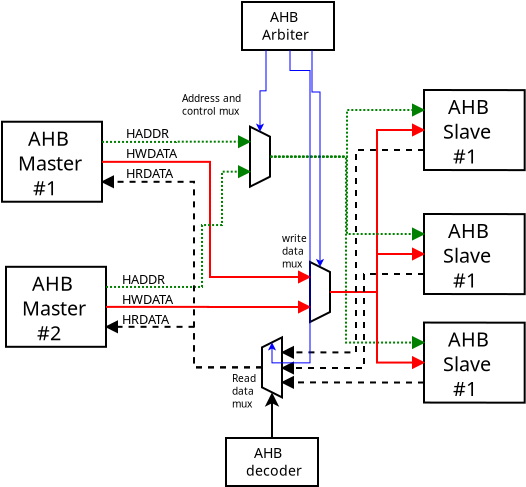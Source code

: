 <?xml version="1.0" encoding="UTF-8"?>
<dia:diagram xmlns:dia="http://www.lysator.liu.se/~alla/dia/">
  <dia:layer name="Background" visible="true" connectable="true" active="true">
    <dia:object type="Standard - Polygon" version="0" id="O0">
      <dia:attribute name="obj_pos">
        <dia:point val="34,7.987"/>
      </dia:attribute>
      <dia:attribute name="obj_bb">
        <dia:rectangle val="33.95,7.937;39.051,12.037"/>
      </dia:attribute>
      <dia:attribute name="poly_points">
        <dia:point val="34,7.987"/>
        <dia:point val="39,7.987"/>
        <dia:point val="39.001,8.996"/>
        <dia:point val="39.001,9.992"/>
        <dia:point val="39,11.987"/>
        <dia:point val="34,11.987"/>
      </dia:attribute>
      <dia:attribute name="show_background">
        <dia:boolean val="false"/>
      </dia:attribute>
    </dia:object>
    <dia:object type="Standard - Text" version="1" id="O1">
      <dia:attribute name="obj_pos">
        <dia:point val="34.8,9.187"/>
      </dia:attribute>
      <dia:attribute name="obj_bb">
        <dia:rectangle val="34.8,8.27;38.175,11.892"/>
      </dia:attribute>
      <dia:attribute name="text">
        <dia:composite type="text">
          <dia:attribute name="string">
            <dia:string>#  AHB
Master
   #1 #</dia:string>
          </dia:attribute>
          <dia:attribute name="font">
            <dia:font family="sans" style="0" name="Helvetica"/>
          </dia:attribute>
          <dia:attribute name="height">
            <dia:real val="1.235"/>
          </dia:attribute>
          <dia:attribute name="pos">
            <dia:point val="34.8,9.187"/>
          </dia:attribute>
          <dia:attribute name="color">
            <dia:color val="#000000ff"/>
          </dia:attribute>
          <dia:attribute name="alignment">
            <dia:enum val="0"/>
          </dia:attribute>
        </dia:composite>
      </dia:attribute>
      <dia:attribute name="valign">
        <dia:enum val="3"/>
      </dia:attribute>
    </dia:object>
    <dia:object type="Standard - Text" version="1" id="O2">
      <dia:attribute name="obj_pos">
        <dia:point val="40.2,9.8"/>
      </dia:attribute>
      <dia:attribute name="obj_bb">
        <dia:rectangle val="40.2,9.205;42.962,9.953"/>
      </dia:attribute>
      <dia:attribute name="text">
        <dia:composite type="text">
          <dia:attribute name="string">
            <dia:string>#HWDATA#</dia:string>
          </dia:attribute>
          <dia:attribute name="font">
            <dia:font family="sans" style="0" name="Helvetica"/>
          </dia:attribute>
          <dia:attribute name="height">
            <dia:real val="0.8"/>
          </dia:attribute>
          <dia:attribute name="pos">
            <dia:point val="40.2,9.8"/>
          </dia:attribute>
          <dia:attribute name="color">
            <dia:color val="#000000ff"/>
          </dia:attribute>
          <dia:attribute name="alignment">
            <dia:enum val="0"/>
          </dia:attribute>
        </dia:composite>
      </dia:attribute>
      <dia:attribute name="valign">
        <dia:enum val="3"/>
      </dia:attribute>
    </dia:object>
    <dia:object type="Standard - Text" version="1" id="O3">
      <dia:attribute name="obj_pos">
        <dia:point val="40.2,8.8"/>
      </dia:attribute>
      <dia:attribute name="obj_bb">
        <dia:rectangle val="40.2,8.205;42.55,8.953"/>
      </dia:attribute>
      <dia:attribute name="text">
        <dia:composite type="text">
          <dia:attribute name="string">
            <dia:string>#HADDR#</dia:string>
          </dia:attribute>
          <dia:attribute name="font">
            <dia:font family="sans" style="0" name="Helvetica"/>
          </dia:attribute>
          <dia:attribute name="height">
            <dia:real val="0.8"/>
          </dia:attribute>
          <dia:attribute name="pos">
            <dia:point val="40.2,8.8"/>
          </dia:attribute>
          <dia:attribute name="color">
            <dia:color val="#000000ff"/>
          </dia:attribute>
          <dia:attribute name="alignment">
            <dia:enum val="0"/>
          </dia:attribute>
        </dia:composite>
      </dia:attribute>
      <dia:attribute name="valign">
        <dia:enum val="3"/>
      </dia:attribute>
    </dia:object>
    <dia:object type="Standard - Text" version="1" id="O4">
      <dia:attribute name="obj_pos">
        <dia:point val="40.2,10.8"/>
      </dia:attribute>
      <dia:attribute name="obj_bb">
        <dia:rectangle val="40.2,10.205;42.775,10.953"/>
      </dia:attribute>
      <dia:attribute name="text">
        <dia:composite type="text">
          <dia:attribute name="string">
            <dia:string>#HRDATA#</dia:string>
          </dia:attribute>
          <dia:attribute name="font">
            <dia:font family="sans" style="0" name="Helvetica"/>
          </dia:attribute>
          <dia:attribute name="height">
            <dia:real val="0.8"/>
          </dia:attribute>
          <dia:attribute name="pos">
            <dia:point val="40.2,10.8"/>
          </dia:attribute>
          <dia:attribute name="color">
            <dia:color val="#000000ff"/>
          </dia:attribute>
          <dia:attribute name="alignment">
            <dia:enum val="0"/>
          </dia:attribute>
        </dia:composite>
      </dia:attribute>
      <dia:attribute name="valign">
        <dia:enum val="3"/>
      </dia:attribute>
    </dia:object>
    <dia:object type="Standard - Polygon" version="0" id="O5">
      <dia:attribute name="obj_pos">
        <dia:point val="34.2,15.239"/>
      </dia:attribute>
      <dia:attribute name="obj_bb">
        <dia:rectangle val="34.15,15.189;39.251,19.289"/>
      </dia:attribute>
      <dia:attribute name="poly_points">
        <dia:point val="34.2,15.239"/>
        <dia:point val="39.2,15.239"/>
        <dia:point val="39.201,16.248"/>
        <dia:point val="39.201,17.244"/>
        <dia:point val="39.2,19.239"/>
        <dia:point val="34.2,19.239"/>
      </dia:attribute>
      <dia:attribute name="show_background">
        <dia:boolean val="false"/>
      </dia:attribute>
    </dia:object>
    <dia:object type="Standard - Text" version="1" id="O6">
      <dia:attribute name="obj_pos">
        <dia:point val="35,16.439"/>
      </dia:attribute>
      <dia:attribute name="obj_bb">
        <dia:rectangle val="35,15.521;38.375,19.143"/>
      </dia:attribute>
      <dia:attribute name="text">
        <dia:composite type="text">
          <dia:attribute name="string">
            <dia:string>#  AHB
Master
   #2 #</dia:string>
          </dia:attribute>
          <dia:attribute name="font">
            <dia:font family="sans" style="0" name="Helvetica"/>
          </dia:attribute>
          <dia:attribute name="height">
            <dia:real val="1.235"/>
          </dia:attribute>
          <dia:attribute name="pos">
            <dia:point val="35,16.439"/>
          </dia:attribute>
          <dia:attribute name="color">
            <dia:color val="#000000ff"/>
          </dia:attribute>
          <dia:attribute name="alignment">
            <dia:enum val="0"/>
          </dia:attribute>
        </dia:composite>
      </dia:attribute>
      <dia:attribute name="valign">
        <dia:enum val="3"/>
      </dia:attribute>
    </dia:object>
    <dia:object type="Standard - Text" version="1" id="O7">
      <dia:attribute name="obj_pos">
        <dia:point val="40,17.1"/>
      </dia:attribute>
      <dia:attribute name="obj_bb">
        <dia:rectangle val="40,16.505;42.763,17.253"/>
      </dia:attribute>
      <dia:attribute name="text">
        <dia:composite type="text">
          <dia:attribute name="string">
            <dia:string>#HWDATA#</dia:string>
          </dia:attribute>
          <dia:attribute name="font">
            <dia:font family="sans" style="0" name="Helvetica"/>
          </dia:attribute>
          <dia:attribute name="height">
            <dia:real val="0.8"/>
          </dia:attribute>
          <dia:attribute name="pos">
            <dia:point val="40,17.1"/>
          </dia:attribute>
          <dia:attribute name="color">
            <dia:color val="#000000ff"/>
          </dia:attribute>
          <dia:attribute name="alignment">
            <dia:enum val="0"/>
          </dia:attribute>
        </dia:composite>
      </dia:attribute>
      <dia:attribute name="valign">
        <dia:enum val="3"/>
      </dia:attribute>
    </dia:object>
    <dia:object type="Standard - Text" version="1" id="O8">
      <dia:attribute name="obj_pos">
        <dia:point val="40,16.1"/>
      </dia:attribute>
      <dia:attribute name="obj_bb">
        <dia:rectangle val="40,15.505;42.35,16.253"/>
      </dia:attribute>
      <dia:attribute name="text">
        <dia:composite type="text">
          <dia:attribute name="string">
            <dia:string>#HADDR#</dia:string>
          </dia:attribute>
          <dia:attribute name="font">
            <dia:font family="sans" style="0" name="Helvetica"/>
          </dia:attribute>
          <dia:attribute name="height">
            <dia:real val="0.8"/>
          </dia:attribute>
          <dia:attribute name="pos">
            <dia:point val="40,16.1"/>
          </dia:attribute>
          <dia:attribute name="color">
            <dia:color val="#000000ff"/>
          </dia:attribute>
          <dia:attribute name="alignment">
            <dia:enum val="0"/>
          </dia:attribute>
        </dia:composite>
      </dia:attribute>
      <dia:attribute name="valign">
        <dia:enum val="3"/>
      </dia:attribute>
    </dia:object>
    <dia:object type="Standard - Text" version="1" id="O9">
      <dia:attribute name="obj_pos">
        <dia:point val="40,18.1"/>
      </dia:attribute>
      <dia:attribute name="obj_bb">
        <dia:rectangle val="40,17.505;42.575,18.253"/>
      </dia:attribute>
      <dia:attribute name="text">
        <dia:composite type="text">
          <dia:attribute name="string">
            <dia:string>#HRDATA#</dia:string>
          </dia:attribute>
          <dia:attribute name="font">
            <dia:font family="sans" style="0" name="Helvetica"/>
          </dia:attribute>
          <dia:attribute name="height">
            <dia:real val="0.8"/>
          </dia:attribute>
          <dia:attribute name="pos">
            <dia:point val="40,18.1"/>
          </dia:attribute>
          <dia:attribute name="color">
            <dia:color val="#000000ff"/>
          </dia:attribute>
          <dia:attribute name="alignment">
            <dia:enum val="0"/>
          </dia:attribute>
        </dia:composite>
      </dia:attribute>
      <dia:attribute name="valign">
        <dia:enum val="3"/>
      </dia:attribute>
    </dia:object>
    <dia:object type="Standard - Polygon" version="0" id="O10">
      <dia:attribute name="obj_pos">
        <dia:point val="46.4,8.234"/>
      </dia:attribute>
      <dia:attribute name="obj_bb">
        <dia:rectangle val="46.35,8.153;47.45,11.314"/>
      </dia:attribute>
      <dia:attribute name="poly_points">
        <dia:point val="46.4,8.234"/>
        <dia:point val="47.4,8.734"/>
        <dia:point val="47.4,10.733"/>
        <dia:point val="46.4,11.233"/>
        <dia:point val="46.4,9.734"/>
      </dia:attribute>
      <dia:attribute name="show_background">
        <dia:boolean val="false"/>
      </dia:attribute>
    </dia:object>
    <dia:object type="Standard - ZigZagLine" version="1" id="O11">
      <dia:attribute name="obj_pos">
        <dia:point val="39.001,8.996"/>
      </dia:attribute>
      <dia:attribute name="obj_bb">
        <dia:rectangle val="38.951,8.653;46.462,9.314"/>
      </dia:attribute>
      <dia:attribute name="orth_points">
        <dia:point val="39.001,8.996"/>
        <dia:point val="42.7,8.996"/>
        <dia:point val="42.7,8.984"/>
        <dia:point val="46.4,8.984"/>
      </dia:attribute>
      <dia:attribute name="orth_orient">
        <dia:enum val="0"/>
        <dia:enum val="1"/>
        <dia:enum val="0"/>
      </dia:attribute>
      <dia:attribute name="autorouting">
        <dia:boolean val="true"/>
      </dia:attribute>
      <dia:attribute name="line_color">
        <dia:color val="#008000ff"/>
      </dia:attribute>
      <dia:attribute name="line_style">
        <dia:enum val="4"/>
      </dia:attribute>
      <dia:attribute name="end_arrow">
        <dia:enum val="3"/>
      </dia:attribute>
      <dia:attribute name="end_arrow_length">
        <dia:real val="0.5"/>
      </dia:attribute>
      <dia:attribute name="end_arrow_width">
        <dia:real val="0.5"/>
      </dia:attribute>
      <dia:connections>
        <dia:connection handle="0" to="O0" connection="4"/>
        <dia:connection handle="1" to="O10" connection="9"/>
      </dia:connections>
    </dia:object>
    <dia:object type="Standard - Polygon" version="0" id="O12">
      <dia:attribute name="obj_pos">
        <dia:point val="49.4,15"/>
      </dia:attribute>
      <dia:attribute name="obj_bb">
        <dia:rectangle val="49.35,14.919;50.45,18.081"/>
      </dia:attribute>
      <dia:attribute name="poly_points">
        <dia:point val="49.4,15"/>
        <dia:point val="50.4,15.5"/>
        <dia:point val="50.4,17.5"/>
        <dia:point val="49.4,18"/>
        <dia:point val="49.4,16.5"/>
      </dia:attribute>
      <dia:attribute name="show_background">
        <dia:boolean val="false"/>
      </dia:attribute>
    </dia:object>
    <dia:object type="Standard - ZigZagLine" version="1" id="O13">
      <dia:attribute name="obj_pos">
        <dia:point val="39.001,9.992"/>
      </dia:attribute>
      <dia:attribute name="obj_bb">
        <dia:rectangle val="38.951,9.943;49.462,16.081"/>
      </dia:attribute>
      <dia:attribute name="orth_points">
        <dia:point val="39.001,9.992"/>
        <dia:point val="44.4,9.992"/>
        <dia:point val="44.4,15.75"/>
        <dia:point val="49.4,15.75"/>
      </dia:attribute>
      <dia:attribute name="orth_orient">
        <dia:enum val="0"/>
        <dia:enum val="1"/>
        <dia:enum val="0"/>
      </dia:attribute>
      <dia:attribute name="autorouting">
        <dia:boolean val="false"/>
      </dia:attribute>
      <dia:attribute name="line_color">
        <dia:color val="#ff0000ff"/>
      </dia:attribute>
      <dia:attribute name="end_arrow">
        <dia:enum val="3"/>
      </dia:attribute>
      <dia:attribute name="end_arrow_length">
        <dia:real val="0.5"/>
      </dia:attribute>
      <dia:attribute name="end_arrow_width">
        <dia:real val="0.5"/>
      </dia:attribute>
      <dia:connections>
        <dia:connection handle="0" to="O0" connection="6"/>
        <dia:connection handle="1" to="O12" connection="9"/>
      </dia:connections>
    </dia:object>
    <dia:object type="Standard - ZigZagLine" version="1" id="O14">
      <dia:attribute name="obj_pos">
        <dia:point val="39.201,16.248"/>
      </dia:attribute>
      <dia:attribute name="obj_bb">
        <dia:rectangle val="39.151,10.153;46.462,16.298"/>
      </dia:attribute>
      <dia:attribute name="orth_points">
        <dia:point val="39.201,16.248"/>
        <dia:point val="44,16.248"/>
        <dia:point val="44,13.152"/>
        <dia:point val="45,13.152"/>
        <dia:point val="45,10.483"/>
        <dia:point val="46.4,10.483"/>
      </dia:attribute>
      <dia:attribute name="orth_orient">
        <dia:enum val="0"/>
        <dia:enum val="1"/>
        <dia:enum val="0"/>
        <dia:enum val="1"/>
        <dia:enum val="0"/>
      </dia:attribute>
      <dia:attribute name="autorouting">
        <dia:boolean val="false"/>
      </dia:attribute>
      <dia:attribute name="line_color">
        <dia:color val="#008000ff"/>
      </dia:attribute>
      <dia:attribute name="line_style">
        <dia:enum val="4"/>
      </dia:attribute>
      <dia:attribute name="end_arrow">
        <dia:enum val="3"/>
      </dia:attribute>
      <dia:attribute name="end_arrow_length">
        <dia:real val="0.5"/>
      </dia:attribute>
      <dia:attribute name="end_arrow_width">
        <dia:real val="0.5"/>
      </dia:attribute>
      <dia:connections>
        <dia:connection handle="0" to="O5" connection="4"/>
        <dia:connection handle="1" to="O10" connection="7"/>
      </dia:connections>
    </dia:object>
    <dia:object type="Standard - ZigZagLine" version="1" id="O15">
      <dia:attribute name="obj_pos">
        <dia:point val="39.201,17.244"/>
      </dia:attribute>
      <dia:attribute name="obj_bb">
        <dia:rectangle val="39.151,16.919;49.462,17.581"/>
      </dia:attribute>
      <dia:attribute name="orth_points">
        <dia:point val="39.201,17.244"/>
        <dia:point val="44.3,17.244"/>
        <dia:point val="44.3,17.25"/>
        <dia:point val="49.4,17.25"/>
      </dia:attribute>
      <dia:attribute name="orth_orient">
        <dia:enum val="0"/>
        <dia:enum val="1"/>
        <dia:enum val="0"/>
      </dia:attribute>
      <dia:attribute name="autorouting">
        <dia:boolean val="true"/>
      </dia:attribute>
      <dia:attribute name="line_color">
        <dia:color val="#ff0000ff"/>
      </dia:attribute>
      <dia:attribute name="end_arrow">
        <dia:enum val="3"/>
      </dia:attribute>
      <dia:attribute name="end_arrow_length">
        <dia:real val="0.5"/>
      </dia:attribute>
      <dia:attribute name="end_arrow_width">
        <dia:real val="0.5"/>
      </dia:attribute>
      <dia:connections>
        <dia:connection handle="0" to="O5" connection="6"/>
        <dia:connection handle="1" to="O12" connection="7"/>
      </dia:connections>
    </dia:object>
    <dia:object type="Standard - Polygon" version="0" id="O16">
      <dia:attribute name="obj_pos">
        <dia:point val="55.1,6.4"/>
      </dia:attribute>
      <dia:attribute name="obj_bb">
        <dia:rectangle val="55.05,6.35;60.184,10.456"/>
      </dia:attribute>
      <dia:attribute name="poly_points">
        <dia:point val="55.1,6.4"/>
        <dia:point val="60.134,6.406"/>
        <dia:point val="60.134,10.406"/>
        <dia:point val="55.1,10.4"/>
        <dia:point val="55.1,8.4"/>
      </dia:attribute>
      <dia:attribute name="show_background">
        <dia:boolean val="false"/>
      </dia:attribute>
    </dia:object>
    <dia:object type="Standard - Text" version="1" id="O17">
      <dia:attribute name="obj_pos">
        <dia:point val="55.8,7.6"/>
      </dia:attribute>
      <dia:attribute name="obj_bb">
        <dia:rectangle val="55.8,6.683;58.815,10.304"/>
      </dia:attribute>
      <dia:attribute name="text">
        <dia:composite type="text">
          <dia:attribute name="string">
            <dia:string>#  AHB
 Slave
   #1 #</dia:string>
          </dia:attribute>
          <dia:attribute name="font">
            <dia:font family="sans" style="0" name="Helvetica"/>
          </dia:attribute>
          <dia:attribute name="height">
            <dia:real val="1.235"/>
          </dia:attribute>
          <dia:attribute name="pos">
            <dia:point val="55.8,7.6"/>
          </dia:attribute>
          <dia:attribute name="color">
            <dia:color val="#000000ff"/>
          </dia:attribute>
          <dia:attribute name="alignment">
            <dia:enum val="0"/>
          </dia:attribute>
        </dia:composite>
      </dia:attribute>
      <dia:attribute name="valign">
        <dia:enum val="3"/>
      </dia:attribute>
    </dia:object>
    <dia:object type="Standard - Polygon" version="0" id="O18">
      <dia:attribute name="obj_pos">
        <dia:point val="55.1,12.6"/>
      </dia:attribute>
      <dia:attribute name="obj_bb">
        <dia:rectangle val="55.05,12.55;60.184,16.656"/>
      </dia:attribute>
      <dia:attribute name="poly_points">
        <dia:point val="55.1,12.6"/>
        <dia:point val="60.134,12.606"/>
        <dia:point val="60.134,16.606"/>
        <dia:point val="55.1,16.6"/>
        <dia:point val="55.1,14.6"/>
      </dia:attribute>
      <dia:attribute name="show_background">
        <dia:boolean val="false"/>
      </dia:attribute>
    </dia:object>
    <dia:object type="Standard - Text" version="1" id="O19">
      <dia:attribute name="obj_pos">
        <dia:point val="55.8,13.8"/>
      </dia:attribute>
      <dia:attribute name="obj_bb">
        <dia:rectangle val="55.8,12.883;58.815,16.504"/>
      </dia:attribute>
      <dia:attribute name="text">
        <dia:composite type="text">
          <dia:attribute name="string">
            <dia:string>#  AHB
 Slave
   #1 #</dia:string>
          </dia:attribute>
          <dia:attribute name="font">
            <dia:font family="sans" style="0" name="Helvetica"/>
          </dia:attribute>
          <dia:attribute name="height">
            <dia:real val="1.235"/>
          </dia:attribute>
          <dia:attribute name="pos">
            <dia:point val="55.8,13.8"/>
          </dia:attribute>
          <dia:attribute name="color">
            <dia:color val="#000000ff"/>
          </dia:attribute>
          <dia:attribute name="alignment">
            <dia:enum val="0"/>
          </dia:attribute>
        </dia:composite>
      </dia:attribute>
      <dia:attribute name="valign">
        <dia:enum val="3"/>
      </dia:attribute>
    </dia:object>
    <dia:object type="Standard - Polygon" version="0" id="O20">
      <dia:attribute name="obj_pos">
        <dia:point val="55.1,18.028"/>
      </dia:attribute>
      <dia:attribute name="obj_bb">
        <dia:rectangle val="55.05,17.978;60.184,22.084"/>
      </dia:attribute>
      <dia:attribute name="poly_points">
        <dia:point val="55.1,18.028"/>
        <dia:point val="60.134,18.034"/>
        <dia:point val="60.134,22.034"/>
        <dia:point val="55.1,22.028"/>
        <dia:point val="55.1,20.028"/>
      </dia:attribute>
      <dia:attribute name="show_background">
        <dia:boolean val="false"/>
      </dia:attribute>
    </dia:object>
    <dia:object type="Standard - Text" version="1" id="O21">
      <dia:attribute name="obj_pos">
        <dia:point val="55.8,19.228"/>
      </dia:attribute>
      <dia:attribute name="obj_bb">
        <dia:rectangle val="55.8,18.311;58.815,21.933"/>
      </dia:attribute>
      <dia:attribute name="text">
        <dia:composite type="text">
          <dia:attribute name="string">
            <dia:string>#  AHB
 Slave
   #1 #</dia:string>
          </dia:attribute>
          <dia:attribute name="font">
            <dia:font family="sans" style="0" name="Helvetica"/>
          </dia:attribute>
          <dia:attribute name="height">
            <dia:real val="1.235"/>
          </dia:attribute>
          <dia:attribute name="pos">
            <dia:point val="55.8,19.228"/>
          </dia:attribute>
          <dia:attribute name="color">
            <dia:color val="#000000ff"/>
          </dia:attribute>
          <dia:attribute name="alignment">
            <dia:enum val="0"/>
          </dia:attribute>
        </dia:composite>
      </dia:attribute>
      <dia:attribute name="valign">
        <dia:enum val="3"/>
      </dia:attribute>
    </dia:object>
    <dia:object type="Standard - ZigZagLine" version="1" id="O22">
      <dia:attribute name="obj_pos">
        <dia:point val="50.4,16.5"/>
      </dia:attribute>
      <dia:attribute name="obj_bb">
        <dia:rectangle val="50.35,14.269;55.162,16.55"/>
      </dia:attribute>
      <dia:attribute name="orth_points">
        <dia:point val="50.4,16.5"/>
        <dia:point val="52.75,16.5"/>
        <dia:point val="52.75,14.6"/>
        <dia:point val="55.1,14.6"/>
      </dia:attribute>
      <dia:attribute name="orth_orient">
        <dia:enum val="0"/>
        <dia:enum val="1"/>
        <dia:enum val="0"/>
      </dia:attribute>
      <dia:attribute name="autorouting">
        <dia:boolean val="true"/>
      </dia:attribute>
      <dia:attribute name="line_color">
        <dia:color val="#ff0000ff"/>
      </dia:attribute>
      <dia:attribute name="end_arrow">
        <dia:enum val="3"/>
      </dia:attribute>
      <dia:attribute name="end_arrow_length">
        <dia:real val="0.5"/>
      </dia:attribute>
      <dia:attribute name="end_arrow_width">
        <dia:real val="0.5"/>
      </dia:attribute>
      <dia:connections>
        <dia:connection handle="0" to="O12" connection="3"/>
        <dia:connection handle="1" to="O18" connection="8"/>
      </dia:connections>
    </dia:object>
    <dia:object type="Standard - ZigZagLine" version="1" id="O23">
      <dia:attribute name="obj_pos">
        <dia:point val="50.4,16.5"/>
      </dia:attribute>
      <dia:attribute name="obj_bb">
        <dia:rectangle val="50.35,8.069;55.162,16.55"/>
      </dia:attribute>
      <dia:attribute name="orth_points">
        <dia:point val="50.4,16.5"/>
        <dia:point val="52.75,16.5"/>
        <dia:point val="52.75,8.4"/>
        <dia:point val="55.1,8.4"/>
      </dia:attribute>
      <dia:attribute name="orth_orient">
        <dia:enum val="0"/>
        <dia:enum val="1"/>
        <dia:enum val="0"/>
      </dia:attribute>
      <dia:attribute name="autorouting">
        <dia:boolean val="true"/>
      </dia:attribute>
      <dia:attribute name="line_color">
        <dia:color val="#ff0000ff"/>
      </dia:attribute>
      <dia:attribute name="end_arrow">
        <dia:enum val="3"/>
      </dia:attribute>
      <dia:attribute name="end_arrow_length">
        <dia:real val="0.5"/>
      </dia:attribute>
      <dia:attribute name="end_arrow_width">
        <dia:real val="0.5"/>
      </dia:attribute>
      <dia:connections>
        <dia:connection handle="0" to="O12" connection="3"/>
        <dia:connection handle="1" to="O16" connection="8"/>
      </dia:connections>
    </dia:object>
    <dia:object type="Standard - ZigZagLine" version="1" id="O24">
      <dia:attribute name="obj_pos">
        <dia:point val="47.4,9.734"/>
      </dia:attribute>
      <dia:attribute name="obj_bb">
        <dia:rectangle val="47.35,7.069;55.162,9.784"/>
      </dia:attribute>
      <dia:attribute name="orth_points">
        <dia:point val="47.4,9.734"/>
        <dia:point val="51.25,9.734"/>
        <dia:point val="51.25,7.4"/>
        <dia:point val="55.1,7.4"/>
      </dia:attribute>
      <dia:attribute name="orth_orient">
        <dia:enum val="0"/>
        <dia:enum val="1"/>
        <dia:enum val="0"/>
      </dia:attribute>
      <dia:attribute name="autorouting">
        <dia:boolean val="true"/>
      </dia:attribute>
      <dia:attribute name="line_color">
        <dia:color val="#008000ff"/>
      </dia:attribute>
      <dia:attribute name="line_style">
        <dia:enum val="4"/>
      </dia:attribute>
      <dia:attribute name="end_arrow">
        <dia:enum val="3"/>
      </dia:attribute>
      <dia:attribute name="end_arrow_length">
        <dia:real val="0.5"/>
      </dia:attribute>
      <dia:attribute name="end_arrow_width">
        <dia:real val="0.5"/>
      </dia:attribute>
      <dia:connections>
        <dia:connection handle="0" to="O10" connection="3"/>
        <dia:connection handle="1" to="O16" connection="9"/>
      </dia:connections>
    </dia:object>
    <dia:object type="Standard - ZigZagLine" version="1" id="O25">
      <dia:attribute name="obj_pos">
        <dia:point val="47.4,9.734"/>
      </dia:attribute>
      <dia:attribute name="obj_bb">
        <dia:rectangle val="47.35,9.684;55.162,13.931"/>
      </dia:attribute>
      <dia:attribute name="orth_points">
        <dia:point val="47.4,9.734"/>
        <dia:point val="51.25,9.734"/>
        <dia:point val="51.25,13.6"/>
        <dia:point val="55.1,13.6"/>
      </dia:attribute>
      <dia:attribute name="orth_orient">
        <dia:enum val="0"/>
        <dia:enum val="1"/>
        <dia:enum val="0"/>
      </dia:attribute>
      <dia:attribute name="autorouting">
        <dia:boolean val="true"/>
      </dia:attribute>
      <dia:attribute name="line_color">
        <dia:color val="#008000ff"/>
      </dia:attribute>
      <dia:attribute name="line_style">
        <dia:enum val="4"/>
      </dia:attribute>
      <dia:attribute name="end_arrow">
        <dia:enum val="3"/>
      </dia:attribute>
      <dia:attribute name="end_arrow_length">
        <dia:real val="0.5"/>
      </dia:attribute>
      <dia:attribute name="end_arrow_width">
        <dia:real val="0.5"/>
      </dia:attribute>
      <dia:connections>
        <dia:connection handle="0" to="O10" connection="3"/>
        <dia:connection handle="1" to="O18" connection="9"/>
      </dia:connections>
    </dia:object>
    <dia:object type="Standard - ZigZagLine" version="1" id="O26">
      <dia:attribute name="obj_pos">
        <dia:point val="47.448,9.734"/>
      </dia:attribute>
      <dia:attribute name="obj_bb">
        <dia:rectangle val="47.398,9.684;55.162,19.359"/>
      </dia:attribute>
      <dia:attribute name="orth_points">
        <dia:point val="47.448,9.734"/>
        <dia:point val="51.2,9.734"/>
        <dia:point val="51.2,19.028"/>
        <dia:point val="55.1,19.028"/>
      </dia:attribute>
      <dia:attribute name="orth_orient">
        <dia:enum val="0"/>
        <dia:enum val="1"/>
        <dia:enum val="0"/>
      </dia:attribute>
      <dia:attribute name="autorouting">
        <dia:boolean val="false"/>
      </dia:attribute>
      <dia:attribute name="line_color">
        <dia:color val="#008000ff"/>
      </dia:attribute>
      <dia:attribute name="line_style">
        <dia:enum val="4"/>
      </dia:attribute>
      <dia:attribute name="end_arrow">
        <dia:enum val="3"/>
      </dia:attribute>
      <dia:attribute name="end_arrow_length">
        <dia:real val="0.5"/>
      </dia:attribute>
      <dia:attribute name="end_arrow_width">
        <dia:real val="0.5"/>
      </dia:attribute>
      <dia:connections>
        <dia:connection handle="0" to="O10" connection="10"/>
        <dia:connection handle="1" to="O20" connection="9"/>
      </dia:connections>
    </dia:object>
    <dia:object type="Standard - ZigZagLine" version="1" id="O27">
      <dia:attribute name="obj_pos">
        <dia:point val="50.4,16.5"/>
      </dia:attribute>
      <dia:attribute name="obj_bb">
        <dia:rectangle val="50.35,16.45;55.162,20.359"/>
      </dia:attribute>
      <dia:attribute name="orth_points">
        <dia:point val="50.4,16.5"/>
        <dia:point val="52.75,16.5"/>
        <dia:point val="52.75,20.028"/>
        <dia:point val="55.1,20.028"/>
      </dia:attribute>
      <dia:attribute name="orth_orient">
        <dia:enum val="0"/>
        <dia:enum val="1"/>
        <dia:enum val="0"/>
      </dia:attribute>
      <dia:attribute name="autorouting">
        <dia:boolean val="false"/>
      </dia:attribute>
      <dia:attribute name="line_color">
        <dia:color val="#ff0000ff"/>
      </dia:attribute>
      <dia:attribute name="end_arrow">
        <dia:enum val="3"/>
      </dia:attribute>
      <dia:attribute name="end_arrow_length">
        <dia:real val="0.5"/>
      </dia:attribute>
      <dia:attribute name="end_arrow_width">
        <dia:real val="0.5"/>
      </dia:attribute>
      <dia:connections>
        <dia:connection handle="0" to="O12" connection="3"/>
        <dia:connection handle="1" to="O20" connection="8"/>
      </dia:connections>
    </dia:object>
    <dia:object type="Standard - Polygon" version="0" id="O28">
      <dia:attribute name="obj_pos">
        <dia:point val="48,18.768"/>
      </dia:attribute>
      <dia:attribute name="obj_bb">
        <dia:rectangle val="46.95,18.688;48.05,21.849"/>
      </dia:attribute>
      <dia:attribute name="poly_points">
        <dia:point val="48,18.768"/>
        <dia:point val="47,19.268"/>
        <dia:point val="47,21.268"/>
        <dia:point val="48,21.768"/>
        <dia:point val="48,20.268"/>
      </dia:attribute>
      <dia:attribute name="show_background">
        <dia:boolean val="false"/>
      </dia:attribute>
    </dia:object>
    <dia:object type="Standard - ZigZagLine" version="1" id="O29">
      <dia:attribute name="obj_pos">
        <dia:point val="55.1,9.4"/>
      </dia:attribute>
      <dia:attribute name="obj_bb">
        <dia:rectangle val="47.938,9.35;55.15,19.849"/>
      </dia:attribute>
      <dia:attribute name="orth_points">
        <dia:point val="55.1,9.4"/>
        <dia:point val="51.7,9.4"/>
        <dia:point val="51.7,19.52"/>
        <dia:point val="50,19.52"/>
        <dia:point val="50,19.518"/>
        <dia:point val="48,19.518"/>
      </dia:attribute>
      <dia:attribute name="orth_orient">
        <dia:enum val="0"/>
        <dia:enum val="1"/>
        <dia:enum val="0"/>
        <dia:enum val="1"/>
        <dia:enum val="0"/>
      </dia:attribute>
      <dia:attribute name="autorouting">
        <dia:boolean val="false"/>
      </dia:attribute>
      <dia:attribute name="line_style">
        <dia:enum val="1"/>
      </dia:attribute>
      <dia:attribute name="end_arrow">
        <dia:enum val="3"/>
      </dia:attribute>
      <dia:attribute name="end_arrow_length">
        <dia:real val="0.5"/>
      </dia:attribute>
      <dia:attribute name="end_arrow_width">
        <dia:real val="0.5"/>
      </dia:attribute>
      <dia:attribute name="dashlength">
        <dia:real val="0.3"/>
      </dia:attribute>
      <dia:connections>
        <dia:connection handle="0" to="O16" connection="7"/>
        <dia:connection handle="1" to="O28" connection="9"/>
      </dia:connections>
    </dia:object>
    <dia:object type="Standard - ZigZagLine" version="1" id="O30">
      <dia:attribute name="obj_pos">
        <dia:point val="55.1,15.6"/>
      </dia:attribute>
      <dia:attribute name="obj_bb">
        <dia:rectangle val="47.938,15.55;55.15,20.631"/>
      </dia:attribute>
      <dia:attribute name="orth_points">
        <dia:point val="55.1,15.6"/>
        <dia:point val="52.1,15.6"/>
        <dia:point val="52.1,20.3"/>
        <dia:point val="48,20.3"/>
      </dia:attribute>
      <dia:attribute name="orth_orient">
        <dia:enum val="0"/>
        <dia:enum val="1"/>
        <dia:enum val="0"/>
      </dia:attribute>
      <dia:attribute name="autorouting">
        <dia:boolean val="false"/>
      </dia:attribute>
      <dia:attribute name="line_style">
        <dia:enum val="1"/>
      </dia:attribute>
      <dia:attribute name="end_arrow">
        <dia:enum val="3"/>
      </dia:attribute>
      <dia:attribute name="end_arrow_length">
        <dia:real val="0.5"/>
      </dia:attribute>
      <dia:attribute name="end_arrow_width">
        <dia:real val="0.5"/>
      </dia:attribute>
      <dia:attribute name="dashlength">
        <dia:real val="0.3"/>
      </dia:attribute>
      <dia:connections>
        <dia:connection handle="0" to="O18" connection="7"/>
      </dia:connections>
    </dia:object>
    <dia:object type="Standard - Line" version="0" id="O31">
      <dia:attribute name="obj_pos">
        <dia:point val="55.1,21.028"/>
      </dia:attribute>
      <dia:attribute name="obj_bb">
        <dia:rectangle val="47.938,20.688;55.15,21.35"/>
      </dia:attribute>
      <dia:attribute name="conn_endpoints">
        <dia:point val="55.1,21.028"/>
        <dia:point val="48,21.018"/>
      </dia:attribute>
      <dia:attribute name="numcp">
        <dia:int val="1"/>
      </dia:attribute>
      <dia:attribute name="line_style">
        <dia:enum val="1"/>
      </dia:attribute>
      <dia:attribute name="end_arrow">
        <dia:enum val="3"/>
      </dia:attribute>
      <dia:attribute name="end_arrow_length">
        <dia:real val="0.5"/>
      </dia:attribute>
      <dia:attribute name="end_arrow_width">
        <dia:real val="0.5"/>
      </dia:attribute>
      <dia:attribute name="dashlength">
        <dia:real val="0.3"/>
      </dia:attribute>
      <dia:connections>
        <dia:connection handle="0" to="O20" connection="7"/>
        <dia:connection handle="1" to="O28" connection="7"/>
      </dia:connections>
    </dia:object>
    <dia:object type="Standard - ZigZagLine" version="1" id="O32">
      <dia:attribute name="obj_pos">
        <dia:point val="47,20.268"/>
      </dia:attribute>
      <dia:attribute name="obj_bb">
        <dia:rectangle val="39.139,17.911;47.05,20.318"/>
      </dia:attribute>
      <dia:attribute name="orth_points">
        <dia:point val="47,20.268"/>
        <dia:point val="43.6,20.268"/>
        <dia:point val="43.6,19.255"/>
        <dia:point val="43.6,19.255"/>
        <dia:point val="43.6,18.241"/>
        <dia:point val="39.2,18.241"/>
      </dia:attribute>
      <dia:attribute name="orth_orient">
        <dia:enum val="0"/>
        <dia:enum val="1"/>
        <dia:enum val="0"/>
        <dia:enum val="1"/>
        <dia:enum val="0"/>
      </dia:attribute>
      <dia:attribute name="autorouting">
        <dia:boolean val="false"/>
      </dia:attribute>
      <dia:attribute name="line_style">
        <dia:enum val="1"/>
      </dia:attribute>
      <dia:attribute name="end_arrow">
        <dia:enum val="3"/>
      </dia:attribute>
      <dia:attribute name="end_arrow_length">
        <dia:real val="0.5"/>
      </dia:attribute>
      <dia:attribute name="end_arrow_width">
        <dia:real val="0.5"/>
      </dia:attribute>
      <dia:attribute name="dashlength">
        <dia:real val="0.3"/>
      </dia:attribute>
      <dia:connections>
        <dia:connection handle="0" to="O28" connection="3"/>
        <dia:connection handle="1" to="O5" connection="7"/>
      </dia:connections>
    </dia:object>
    <dia:object type="Standard - ZigZagLine" version="1" id="O33">
      <dia:attribute name="obj_pos">
        <dia:point val="47,20.268"/>
      </dia:attribute>
      <dia:attribute name="obj_bb">
        <dia:rectangle val="38.939,10.659;47.05,20.318"/>
      </dia:attribute>
      <dia:attribute name="orth_points">
        <dia:point val="47,20.268"/>
        <dia:point val="43.6,20.268"/>
        <dia:point val="43.6,10.99"/>
        <dia:point val="39.0,10.99"/>
      </dia:attribute>
      <dia:attribute name="orth_orient">
        <dia:enum val="0"/>
        <dia:enum val="1"/>
        <dia:enum val="0"/>
      </dia:attribute>
      <dia:attribute name="autorouting">
        <dia:boolean val="false"/>
      </dia:attribute>
      <dia:attribute name="line_style">
        <dia:enum val="1"/>
      </dia:attribute>
      <dia:attribute name="end_arrow">
        <dia:enum val="3"/>
      </dia:attribute>
      <dia:attribute name="end_arrow_length">
        <dia:real val="0.5"/>
      </dia:attribute>
      <dia:attribute name="end_arrow_width">
        <dia:real val="0.5"/>
      </dia:attribute>
      <dia:attribute name="dashlength">
        <dia:real val="0.3"/>
      </dia:attribute>
      <dia:connections>
        <dia:connection handle="0" to="O28" connection="3"/>
        <dia:connection handle="1" to="O0" connection="7"/>
      </dia:connections>
    </dia:object>
    <dia:object type="Standard - Text" version="1" id="O34">
      <dia:attribute name="obj_pos">
        <dia:point val="43,7"/>
      </dia:attribute>
      <dia:attribute name="obj_bb">
        <dia:rectangle val="43,6.527;46.145,7.755"/>
      </dia:attribute>
      <dia:attribute name="text">
        <dia:composite type="text">
          <dia:attribute name="string">
            <dia:string>#Address and
control mux#</dia:string>
          </dia:attribute>
          <dia:attribute name="font">
            <dia:font family="sans" style="0" name="Helvetica"/>
          </dia:attribute>
          <dia:attribute name="height">
            <dia:real val="0.635"/>
          </dia:attribute>
          <dia:attribute name="pos">
            <dia:point val="43,7"/>
          </dia:attribute>
          <dia:attribute name="color">
            <dia:color val="#000000ff"/>
          </dia:attribute>
          <dia:attribute name="alignment">
            <dia:enum val="0"/>
          </dia:attribute>
        </dia:composite>
      </dia:attribute>
      <dia:attribute name="valign">
        <dia:enum val="3"/>
      </dia:attribute>
    </dia:object>
    <dia:object type="Standard - Text" version="1" id="O35">
      <dia:attribute name="obj_pos">
        <dia:point val="48,14"/>
      </dia:attribute>
      <dia:attribute name="obj_bb">
        <dia:rectangle val="48,13.527;49.278,15.39"/>
      </dia:attribute>
      <dia:attribute name="text">
        <dia:composite type="text">
          <dia:attribute name="string">
            <dia:string>#write
data
mux#</dia:string>
          </dia:attribute>
          <dia:attribute name="font">
            <dia:font family="sans" style="0" name="Helvetica"/>
          </dia:attribute>
          <dia:attribute name="height">
            <dia:real val="0.635"/>
          </dia:attribute>
          <dia:attribute name="pos">
            <dia:point val="48,14"/>
          </dia:attribute>
          <dia:attribute name="color">
            <dia:color val="#000000ff"/>
          </dia:attribute>
          <dia:attribute name="alignment">
            <dia:enum val="0"/>
          </dia:attribute>
        </dia:composite>
      </dia:attribute>
      <dia:attribute name="valign">
        <dia:enum val="3"/>
      </dia:attribute>
    </dia:object>
    <dia:object type="Standard - Text" version="1" id="O36">
      <dia:attribute name="obj_pos">
        <dia:point val="45.5,21"/>
      </dia:attribute>
      <dia:attribute name="obj_bb">
        <dia:rectangle val="45.5,20.527;46.778,22.39"/>
      </dia:attribute>
      <dia:attribute name="text">
        <dia:composite type="text">
          <dia:attribute name="string">
            <dia:string>#Read
data
mux#</dia:string>
          </dia:attribute>
          <dia:attribute name="font">
            <dia:font family="sans" style="0" name="Helvetica"/>
          </dia:attribute>
          <dia:attribute name="height">
            <dia:real val="0.635"/>
          </dia:attribute>
          <dia:attribute name="pos">
            <dia:point val="45.5,21"/>
          </dia:attribute>
          <dia:attribute name="color">
            <dia:color val="#000000ff"/>
          </dia:attribute>
          <dia:attribute name="alignment">
            <dia:enum val="0"/>
          </dia:attribute>
        </dia:composite>
      </dia:attribute>
      <dia:attribute name="valign">
        <dia:enum val="3"/>
      </dia:attribute>
    </dia:object>
    <dia:object type="Standard - Polygon" version="0" id="O37">
      <dia:attribute name="obj_pos">
        <dia:point val="45.2,23.8"/>
      </dia:attribute>
      <dia:attribute name="obj_bb">
        <dia:rectangle val="45.15,23.75;49.85,26.25"/>
      </dia:attribute>
      <dia:attribute name="poly_points">
        <dia:point val="45.2,23.8"/>
        <dia:point val="49.8,23.8"/>
        <dia:point val="49.8,26.2"/>
        <dia:point val="45.2,26.2"/>
      </dia:attribute>
      <dia:attribute name="show_background">
        <dia:boolean val="false"/>
      </dia:attribute>
    </dia:object>
    <dia:object type="Standard - Text" version="1" id="O38">
      <dia:attribute name="obj_pos">
        <dia:point val="46,24.8"/>
      </dia:attribute>
      <dia:attribute name="obj_bb">
        <dia:rectangle val="46,24.145;49.325,25.849"/>
      </dia:attribute>
      <dia:attribute name="text">
        <dia:composite type="text">
          <dia:attribute name="string">
            <dia:string>#   AHB
 decoder #</dia:string>
          </dia:attribute>
          <dia:attribute name="font">
            <dia:font family="sans" style="0" name="Helvetica"/>
          </dia:attribute>
          <dia:attribute name="height">
            <dia:real val="0.882"/>
          </dia:attribute>
          <dia:attribute name="pos">
            <dia:point val="46,24.8"/>
          </dia:attribute>
          <dia:attribute name="color">
            <dia:color val="#000000ff"/>
          </dia:attribute>
          <dia:attribute name="alignment">
            <dia:enum val="0"/>
          </dia:attribute>
        </dia:composite>
      </dia:attribute>
      <dia:attribute name="valign">
        <dia:enum val="3"/>
      </dia:attribute>
    </dia:object>
    <dia:object type="Standard - Line" version="0" id="O39">
      <dia:attribute name="obj_pos">
        <dia:point val="47.5,23.8"/>
      </dia:attribute>
      <dia:attribute name="obj_bb">
        <dia:rectangle val="47.138,21.468;47.862,23.85"/>
      </dia:attribute>
      <dia:attribute name="conn_endpoints">
        <dia:point val="47.5,23.8"/>
        <dia:point val="47.5,21.518"/>
      </dia:attribute>
      <dia:attribute name="numcp">
        <dia:int val="1"/>
      </dia:attribute>
      <dia:attribute name="end_arrow">
        <dia:enum val="22"/>
      </dia:attribute>
      <dia:attribute name="end_arrow_length">
        <dia:real val="0.5"/>
      </dia:attribute>
      <dia:attribute name="end_arrow_width">
        <dia:real val="0.5"/>
      </dia:attribute>
      <dia:connections>
        <dia:connection handle="0" to="O37" connection="1"/>
        <dia:connection handle="1" to="O28" connection="5"/>
      </dia:connections>
    </dia:object>
    <dia:object type="Standard - Polygon" version="0" id="O40">
      <dia:attribute name="obj_pos">
        <dia:point val="46,2"/>
      </dia:attribute>
      <dia:attribute name="obj_bb">
        <dia:rectangle val="45.95,1.95;50.65,4.45"/>
      </dia:attribute>
      <dia:attribute name="poly_points">
        <dia:point val="46,2"/>
        <dia:point val="50.6,2"/>
        <dia:point val="50.6,4.4"/>
        <dia:point val="48.4,4.4"/>
        <dia:point val="46,4.4"/>
      </dia:attribute>
      <dia:attribute name="show_background">
        <dia:boolean val="false"/>
      </dia:attribute>
    </dia:object>
    <dia:object type="Standard - Text" version="1" id="O41">
      <dia:attribute name="obj_pos">
        <dia:point val="46.8,3"/>
      </dia:attribute>
      <dia:attribute name="obj_bb">
        <dia:rectangle val="46.8,2.324;49.466,4.091"/>
      </dia:attribute>
      <dia:attribute name="text">
        <dia:composite type="text">
          <dia:attribute name="string">
            <dia:string>#   AHB
 Arbiter#</dia:string>
          </dia:attribute>
          <dia:attribute name="font">
            <dia:font family="sans" style="0" name="Helvetica"/>
          </dia:attribute>
          <dia:attribute name="height">
            <dia:real val="0.882"/>
          </dia:attribute>
          <dia:attribute name="pos">
            <dia:point val="46.8,3"/>
          </dia:attribute>
          <dia:attribute name="color">
            <dia:color val="#000000ff"/>
          </dia:attribute>
          <dia:attribute name="alignment">
            <dia:enum val="0"/>
          </dia:attribute>
        </dia:composite>
      </dia:attribute>
      <dia:attribute name="valign">
        <dia:enum val="3"/>
      </dia:attribute>
    </dia:object>
    <dia:object type="Standard - ZigZagLine" version="1" id="O42">
      <dia:attribute name="obj_pos">
        <dia:point val="47.2,4.4"/>
      </dia:attribute>
      <dia:attribute name="obj_bb">
        <dia:rectangle val="46.694,4.375;47.225,8.509"/>
      </dia:attribute>
      <dia:attribute name="orth_points">
        <dia:point val="47.2,4.4"/>
        <dia:point val="47.2,6.442"/>
        <dia:point val="46.9,6.442"/>
        <dia:point val="46.9,8.484"/>
      </dia:attribute>
      <dia:attribute name="orth_orient">
        <dia:enum val="1"/>
        <dia:enum val="0"/>
        <dia:enum val="1"/>
      </dia:attribute>
      <dia:attribute name="autorouting">
        <dia:boolean val="false"/>
      </dia:attribute>
      <dia:attribute name="line_color">
        <dia:color val="#0000ffff"/>
      </dia:attribute>
      <dia:attribute name="line_width">
        <dia:real val="0.05"/>
      </dia:attribute>
      <dia:attribute name="end_arrow">
        <dia:enum val="22"/>
      </dia:attribute>
      <dia:attribute name="end_arrow_length">
        <dia:real val="0.3"/>
      </dia:attribute>
      <dia:attribute name="end_arrow_width">
        <dia:real val="0.3"/>
      </dia:attribute>
      <dia:connections>
        <dia:connection handle="0" to="O40" connection="7"/>
        <dia:connection handle="1" to="O10" connection="1"/>
      </dia:connections>
    </dia:object>
    <dia:object type="Standard - ZigZagLine" version="1" id="O43">
      <dia:attribute name="obj_pos">
        <dia:point val="48.4,4.4"/>
      </dia:attribute>
      <dia:attribute name="obj_bb">
        <dia:rectangle val="47.294,4.375;48.425,19.043"/>
      </dia:attribute>
      <dia:attribute name="orth_points">
        <dia:point val="48.4,4.4"/>
        <dia:point val="48.4,11.709"/>
        <dia:point val="47.5,11.709"/>
        <dia:point val="47.5,19.018"/>
      </dia:attribute>
      <dia:attribute name="orth_orient">
        <dia:enum val="1"/>
        <dia:enum val="0"/>
        <dia:enum val="1"/>
      </dia:attribute>
      <dia:attribute name="autorouting">
        <dia:boolean val="true"/>
      </dia:attribute>
      <dia:attribute name="line_color">
        <dia:color val="#0000ffff"/>
      </dia:attribute>
      <dia:attribute name="line_width">
        <dia:real val="0.05"/>
      </dia:attribute>
      <dia:attribute name="end_arrow">
        <dia:enum val="22"/>
      </dia:attribute>
      <dia:attribute name="end_arrow_length">
        <dia:real val="0.3"/>
      </dia:attribute>
      <dia:attribute name="end_arrow_width">
        <dia:real val="0.3"/>
      </dia:attribute>
      <dia:connections>
        <dia:connection handle="0" to="O40" connection="6"/>
        <dia:connection handle="1" to="O28" connection="1"/>
      </dia:connections>
    </dia:object>
    <dia:object type="Standard - ZigZagLine" version="1" id="O44">
      <dia:attribute name="obj_pos">
        <dia:point val="49.5,4.4"/>
      </dia:attribute>
      <dia:attribute name="obj_bb">
        <dia:rectangle val="49.475,4.375;50.106,15.275"/>
      </dia:attribute>
      <dia:attribute name="orth_points">
        <dia:point val="49.5,4.4"/>
        <dia:point val="49.5,6.5"/>
        <dia:point val="49.9,6.5"/>
        <dia:point val="49.9,15.25"/>
      </dia:attribute>
      <dia:attribute name="orth_orient">
        <dia:enum val="1"/>
        <dia:enum val="0"/>
        <dia:enum val="1"/>
      </dia:attribute>
      <dia:attribute name="autorouting">
        <dia:boolean val="false"/>
      </dia:attribute>
      <dia:attribute name="line_color">
        <dia:color val="#0000ffff"/>
      </dia:attribute>
      <dia:attribute name="line_width">
        <dia:real val="0.05"/>
      </dia:attribute>
      <dia:attribute name="end_arrow">
        <dia:enum val="22"/>
      </dia:attribute>
      <dia:attribute name="end_arrow_length">
        <dia:real val="0.3"/>
      </dia:attribute>
      <dia:attribute name="end_arrow_width">
        <dia:real val="0.3"/>
      </dia:attribute>
      <dia:connections>
        <dia:connection handle="0" to="O40" connection="5"/>
        <dia:connection handle="1" to="O12" connection="1"/>
      </dia:connections>
    </dia:object>
  </dia:layer>
</dia:diagram>
